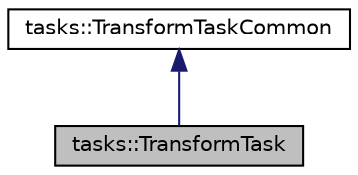 digraph "tasks::TransformTask"
{
  edge [fontname="Helvetica",fontsize="10",labelfontname="Helvetica",labelfontsize="10"];
  node [fontname="Helvetica",fontsize="10",shape=record];
  Node0 [label="tasks::TransformTask",height=0.2,width=0.4,color="black", fillcolor="grey75", style="filled", fontcolor="black"];
  Node1 -> Node0 [dir="back",color="midnightblue",fontsize="10",style="solid",fontname="Helvetica"];
  Node1 [label="tasks::TransformTaskCommon",height=0.2,width=0.4,color="black", fillcolor="white", style="filled",URL="$classtasks_1_1TransformTaskCommon.html"];
}
